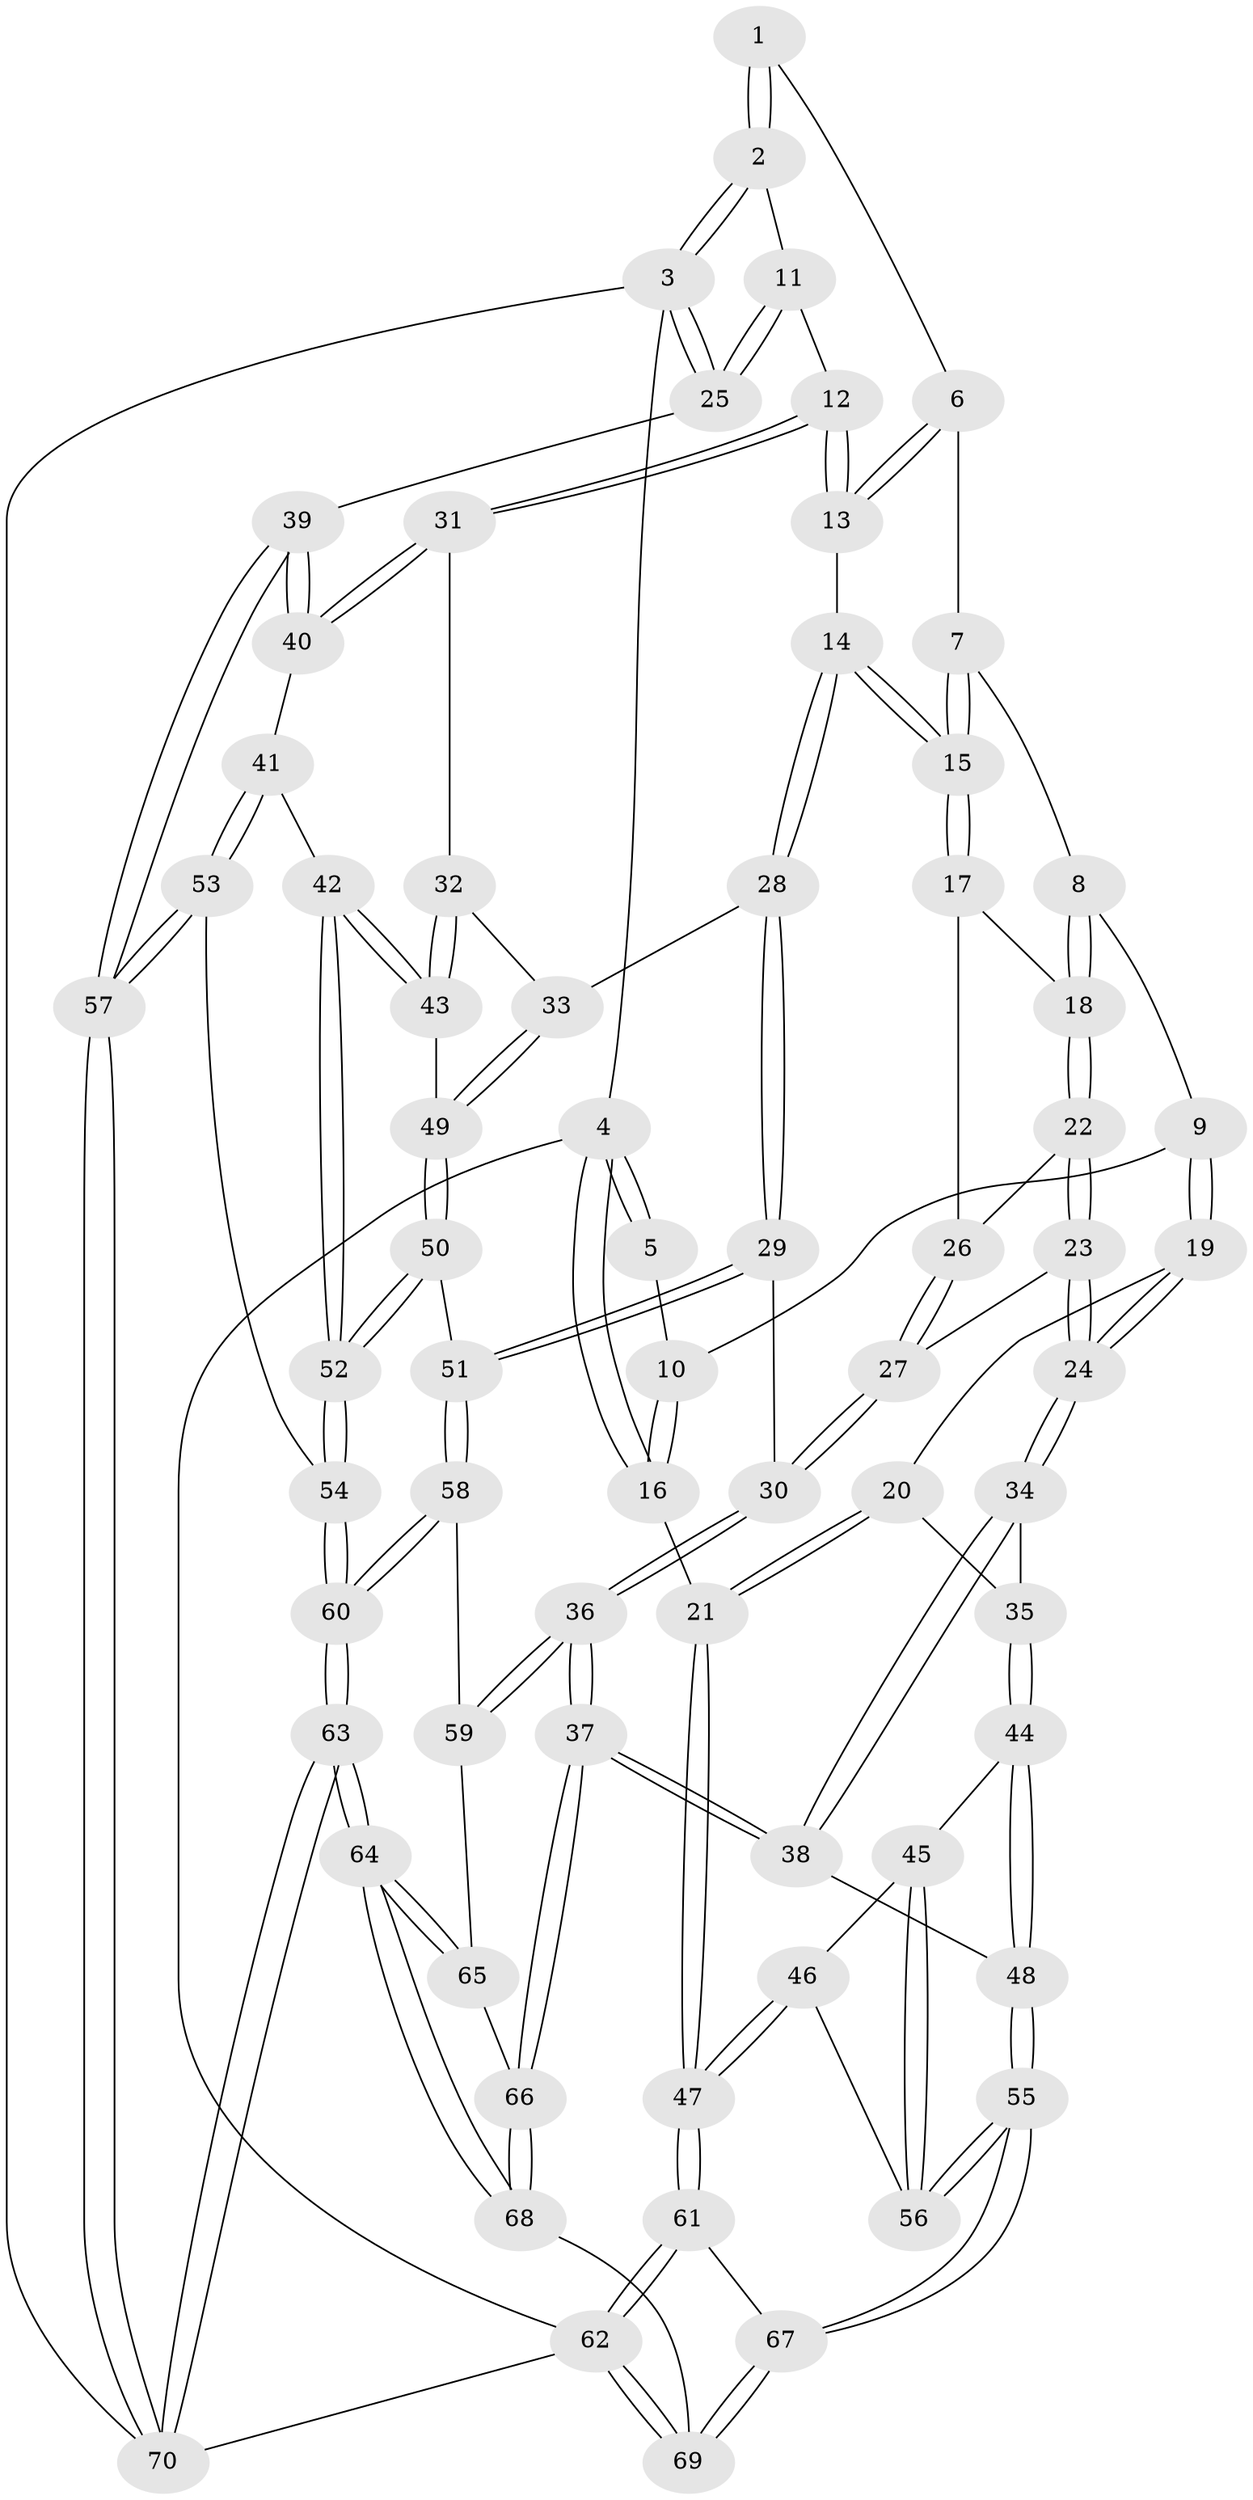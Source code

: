 // coarse degree distribution, {2: 0.1, 5: 0.08, 3: 0.7, 6: 0.02, 1: 0.02, 4: 0.08}
// Generated by graph-tools (version 1.1) at 2025/54/03/04/25 22:54:08]
// undirected, 70 vertices, 172 edges
graph export_dot {
  node [color=gray90,style=filled];
  1 [pos="+0.521191432912257+0"];
  2 [pos="+1+0"];
  3 [pos="+1+0"];
  4 [pos="+0+0"];
  5 [pos="+0.24008164997717646+0"];
  6 [pos="+0.5108556610709742+0"];
  7 [pos="+0.5086771967080241+0"];
  8 [pos="+0.24973695472328306+0.2775588910644242"];
  9 [pos="+0.18654974984858647+0.27804001329539835"];
  10 [pos="+0.15051227989738714+0.15125040613920016"];
  11 [pos="+0.8149881956070975+0.324149219904298"];
  12 [pos="+0.7312498045881412+0.3909131064796869"];
  13 [pos="+0.7043928869812736+0.3843328451304243"];
  14 [pos="+0.5055772587372838+0.4276786314892594"];
  15 [pos="+0.4844343227048917+0.41617080495892383"];
  16 [pos="+0+0"];
  17 [pos="+0.4029495853424346+0.3893922468742669"];
  18 [pos="+0.36376955346098583+0.3681380128645983"];
  19 [pos="+0.049043772152501365+0.37009490742523266"];
  20 [pos="+0.03668803150897451+0.373719734029898"];
  21 [pos="+0+0.37311572325646225"];
  22 [pos="+0.2678717952097943+0.5325835544133243"];
  23 [pos="+0.23106623439829738+0.5548532612737993"];
  24 [pos="+0.21999807447227607+0.5596272114280727"];
  25 [pos="+1+0.39881664476944695"];
  26 [pos="+0.32754271172673044+0.5465213081478907"];
  27 [pos="+0.3336806588644267+0.5764961947035703"];
  28 [pos="+0.4760219203791514+0.5977833020842916"];
  29 [pos="+0.4230405820753379+0.6542504030366643"];
  30 [pos="+0.3817701857657086+0.6791851237706619"];
  31 [pos="+0.738864351854001+0.412563282459715"];
  32 [pos="+0.7357856872112073+0.4523754396413319"];
  33 [pos="+0.5707537025119234+0.6513072888386735"];
  34 [pos="+0.22580858203927348+0.6242458009233519"];
  35 [pos="+0.08212398151348116+0.6049154621792465"];
  36 [pos="+0.32239708045192833+0.7422819608926403"];
  37 [pos="+0.2988200057186448+0.7534286387559598"];
  38 [pos="+0.27401829442763986+0.7471729951184659"];
  39 [pos="+1+0.6624260381995933"];
  40 [pos="+1+0.6313902406130741"];
  41 [pos="+0.8174171535144988+0.688994172607427"];
  42 [pos="+0.7536006950753427+0.6683598218471788"];
  43 [pos="+0.7360782349686898+0.6179720248379542"];
  44 [pos="+0.06953063326463176+0.6895277418751488"];
  45 [pos="+0.03414148040973147+0.7020339834203622"];
  46 [pos="+0+0.7236290571912175"];
  47 [pos="+0+0.7315265004749432"];
  48 [pos="+0.2144016740389152+0.7621631182058817"];
  49 [pos="+0.5780182241609498+0.6578318969443028"];
  50 [pos="+0.5944940736889834+0.7140740788620173"];
  51 [pos="+0.5422108933729232+0.7639094583041607"];
  52 [pos="+0.6940914607079415+0.7644194977816963"];
  53 [pos="+0.8699844634004679+0.8584684956016945"];
  54 [pos="+0.6968785708122558+0.9419814648441113"];
  55 [pos="+0.11124568523069846+0.8772143842380498"];
  56 [pos="+0.07998327700857588+0.8409141343869975"];
  57 [pos="+1+0.8490519963473588"];
  58 [pos="+0.5355162706439273+0.8135171201741744"];
  59 [pos="+0.47082472048640556+0.8198812855071497"];
  60 [pos="+0.6867826407935501+0.957051262479948"];
  61 [pos="+0+0.980487902048578"];
  62 [pos="+0+1"];
  63 [pos="+0.6176508805655735+1"];
  64 [pos="+0.5758880540235063+1"];
  65 [pos="+0.4669295049946153+0.8603063421387266"];
  66 [pos="+0.3331346717505723+0.9539749041716907"];
  67 [pos="+0.10421841197216052+0.8934017310305302"];
  68 [pos="+0.35102623929931515+1"];
  69 [pos="+0.2835938993573723+1"];
  70 [pos="+1+1"];
  1 -- 2;
  1 -- 2;
  1 -- 6;
  2 -- 3;
  2 -- 3;
  2 -- 11;
  3 -- 4;
  3 -- 25;
  3 -- 25;
  3 -- 70;
  4 -- 5;
  4 -- 5;
  4 -- 16;
  4 -- 16;
  4 -- 62;
  5 -- 10;
  6 -- 7;
  6 -- 13;
  6 -- 13;
  7 -- 8;
  7 -- 15;
  7 -- 15;
  8 -- 9;
  8 -- 18;
  8 -- 18;
  9 -- 10;
  9 -- 19;
  9 -- 19;
  10 -- 16;
  10 -- 16;
  11 -- 12;
  11 -- 25;
  11 -- 25;
  12 -- 13;
  12 -- 13;
  12 -- 31;
  12 -- 31;
  13 -- 14;
  14 -- 15;
  14 -- 15;
  14 -- 28;
  14 -- 28;
  15 -- 17;
  15 -- 17;
  16 -- 21;
  17 -- 18;
  17 -- 26;
  18 -- 22;
  18 -- 22;
  19 -- 20;
  19 -- 24;
  19 -- 24;
  20 -- 21;
  20 -- 21;
  20 -- 35;
  21 -- 47;
  21 -- 47;
  22 -- 23;
  22 -- 23;
  22 -- 26;
  23 -- 24;
  23 -- 24;
  23 -- 27;
  24 -- 34;
  24 -- 34;
  25 -- 39;
  26 -- 27;
  26 -- 27;
  27 -- 30;
  27 -- 30;
  28 -- 29;
  28 -- 29;
  28 -- 33;
  29 -- 30;
  29 -- 51;
  29 -- 51;
  30 -- 36;
  30 -- 36;
  31 -- 32;
  31 -- 40;
  31 -- 40;
  32 -- 33;
  32 -- 43;
  32 -- 43;
  33 -- 49;
  33 -- 49;
  34 -- 35;
  34 -- 38;
  34 -- 38;
  35 -- 44;
  35 -- 44;
  36 -- 37;
  36 -- 37;
  36 -- 59;
  36 -- 59;
  37 -- 38;
  37 -- 38;
  37 -- 66;
  37 -- 66;
  38 -- 48;
  39 -- 40;
  39 -- 40;
  39 -- 57;
  39 -- 57;
  40 -- 41;
  41 -- 42;
  41 -- 53;
  41 -- 53;
  42 -- 43;
  42 -- 43;
  42 -- 52;
  42 -- 52;
  43 -- 49;
  44 -- 45;
  44 -- 48;
  44 -- 48;
  45 -- 46;
  45 -- 56;
  45 -- 56;
  46 -- 47;
  46 -- 47;
  46 -- 56;
  47 -- 61;
  47 -- 61;
  48 -- 55;
  48 -- 55;
  49 -- 50;
  49 -- 50;
  50 -- 51;
  50 -- 52;
  50 -- 52;
  51 -- 58;
  51 -- 58;
  52 -- 54;
  52 -- 54;
  53 -- 54;
  53 -- 57;
  53 -- 57;
  54 -- 60;
  54 -- 60;
  55 -- 56;
  55 -- 56;
  55 -- 67;
  55 -- 67;
  57 -- 70;
  57 -- 70;
  58 -- 59;
  58 -- 60;
  58 -- 60;
  59 -- 65;
  60 -- 63;
  60 -- 63;
  61 -- 62;
  61 -- 62;
  61 -- 67;
  62 -- 69;
  62 -- 69;
  62 -- 70;
  63 -- 64;
  63 -- 64;
  63 -- 70;
  63 -- 70;
  64 -- 65;
  64 -- 65;
  64 -- 68;
  64 -- 68;
  65 -- 66;
  66 -- 68;
  66 -- 68;
  67 -- 69;
  67 -- 69;
  68 -- 69;
}

